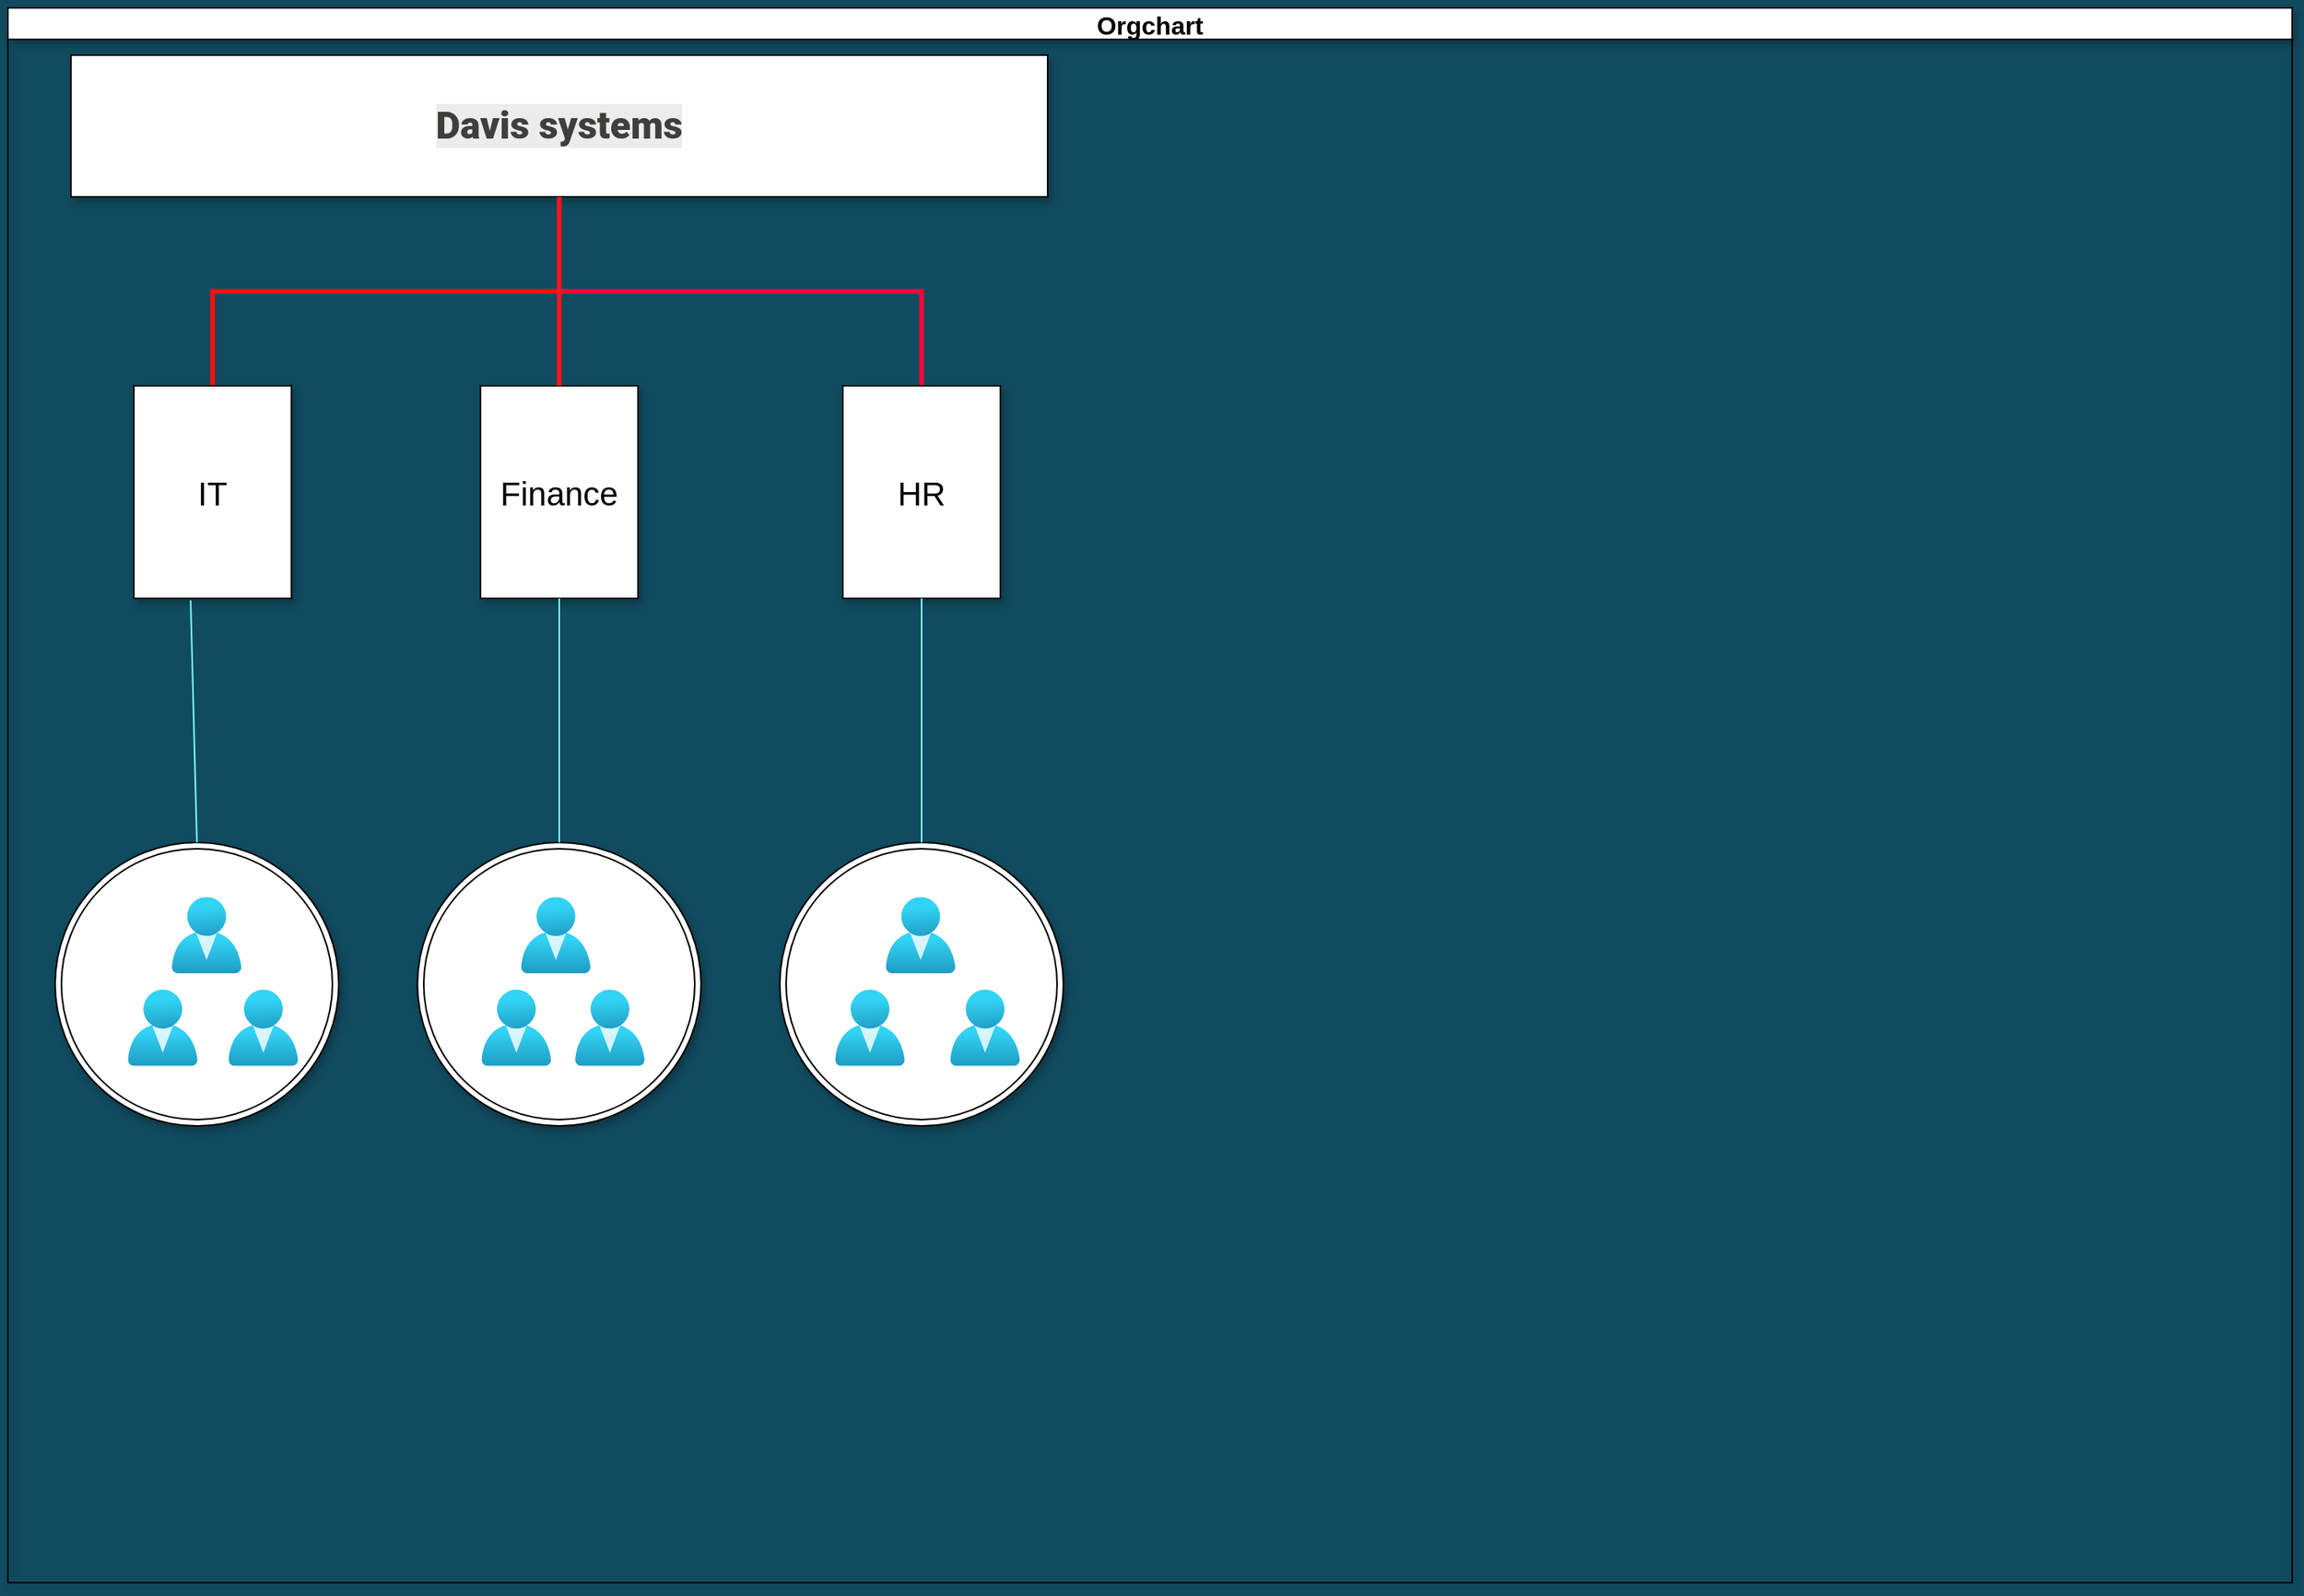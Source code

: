 <mxfile version="20.2.2" type="github">
  <diagram id="Ht1M8jgEwFfnCIfOTk4-" name="Page-1">
    <mxGraphModel dx="3192" dy="1535" grid="1" gridSize="10" guides="1" tooltips="1" connect="1" arrows="1" fold="1" page="1" pageScale="1" pageWidth="827" pageHeight="1169" background="#114B5F" math="0" shadow="0">
      <root>
        <mxCell id="0" />
        <mxCell id="1" parent="0" />
        <mxCell id="lsA1_hPVy3MdG8bXp4tH-7" value="Orgchart" style="swimlane;startSize=20;horizontal=1;containerType=tree;newEdgeStyle={&quot;edgeStyle&quot;:&quot;elbowEdgeStyle&quot;,&quot;startArrow&quot;:&quot;none&quot;,&quot;endArrow&quot;:&quot;none&quot;};shadow=1;sketch=0;fontSize=16;" parent="1" vertex="1">
          <mxGeometry x="-590" y="160" width="1450" height="1000" as="geometry" />
        </mxCell>
        <mxCell id="lsA1_hPVy3MdG8bXp4tH-8" value="" style="edgeStyle=elbowEdgeStyle;elbow=vertical;startArrow=none;endArrow=none;rounded=0;strokeColor=#FF0F0F;strokeWidth=3;" parent="lsA1_hPVy3MdG8bXp4tH-7" source="lsA1_hPVy3MdG8bXp4tH-10" target="lsA1_hPVy3MdG8bXp4tH-11" edge="1">
          <mxGeometry relative="1" as="geometry" />
        </mxCell>
        <mxCell id="lsA1_hPVy3MdG8bXp4tH-9" value="" style="edgeStyle=elbowEdgeStyle;elbow=vertical;startArrow=none;endArrow=none;rounded=0;strokeWidth=3;strokeColor=#FF003C;" parent="lsA1_hPVy3MdG8bXp4tH-7" source="lsA1_hPVy3MdG8bXp4tH-10" target="lsA1_hPVy3MdG8bXp4tH-12" edge="1">
          <mxGeometry relative="1" as="geometry" />
        </mxCell>
        <UserObject label="&lt;h1&gt;&lt;span style=&quot;box-sizing: border-box; font-weight: bolder; color: rgb(62, 63, 58); font-family: Roboto, -apple-system, &amp;quot;system-ui&amp;quot;, &amp;quot;Segoe UI&amp;quot;, Roboto, &amp;quot;Helvetica Neue&amp;quot;, Arial, sans-serif, &amp;quot;Apple Color Emoji&amp;quot;, &amp;quot;Segoe UI Emoji&amp;quot;, &amp;quot;Segoe UI Symbol&amp;quot;; background-color: rgba(0, 0, 0, 0.075);&quot;&gt;&lt;font style=&quot;font-size: 24px;&quot;&gt;Davis systems&lt;/font&gt;&lt;/span&gt;&lt;/h1&gt;" treeRoot="1" id="lsA1_hPVy3MdG8bXp4tH-10">
          <mxCell style="whiteSpace=wrap;html=1;align=center;treeFolding=1;treeMoving=1;newEdgeStyle={&quot;edgeStyle&quot;:&quot;elbowEdgeStyle&quot;,&quot;startArrow&quot;:&quot;none&quot;,&quot;endArrow&quot;:&quot;none&quot;};shadow=1;sketch=0;" parent="lsA1_hPVy3MdG8bXp4tH-7" vertex="1">
            <mxGeometry x="40" y="30" width="620" height="90" as="geometry" />
          </mxCell>
        </UserObject>
        <mxCell id="lsA1_hPVy3MdG8bXp4tH-11" value="&lt;font style=&quot;font-size: 21px;&quot;&gt;IT&lt;/font&gt;" style="whiteSpace=wrap;html=1;align=center;verticalAlign=middle;treeFolding=1;treeMoving=1;newEdgeStyle={&quot;edgeStyle&quot;:&quot;elbowEdgeStyle&quot;,&quot;startArrow&quot;:&quot;none&quot;,&quot;endArrow&quot;:&quot;none&quot;};shadow=1;sketch=0;" parent="lsA1_hPVy3MdG8bXp4tH-7" vertex="1">
          <mxGeometry x="80" y="240" width="100" height="135" as="geometry" />
        </mxCell>
        <mxCell id="lsA1_hPVy3MdG8bXp4tH-12" value="&lt;font style=&quot;font-size: 21px;&quot;&gt;HR&lt;/font&gt;" style="whiteSpace=wrap;html=1;align=center;verticalAlign=middle;treeFolding=1;treeMoving=1;newEdgeStyle={&quot;edgeStyle&quot;:&quot;elbowEdgeStyle&quot;,&quot;startArrow&quot;:&quot;none&quot;,&quot;endArrow&quot;:&quot;none&quot;};shadow=1;sketch=0;" parent="lsA1_hPVy3MdG8bXp4tH-7" vertex="1">
          <mxGeometry x="530" y="240" width="100" height="135" as="geometry" />
        </mxCell>
        <mxCell id="lsA1_hPVy3MdG8bXp4tH-13" value="&lt;font style=&quot;font-size: 21px;&quot;&gt;Finance&lt;/font&gt;" style="whiteSpace=wrap;html=1;align=center;verticalAlign=middle;treeFolding=1;treeMoving=1;newEdgeStyle={&quot;edgeStyle&quot;:&quot;elbowEdgeStyle&quot;,&quot;startArrow&quot;:&quot;none&quot;,&quot;endArrow&quot;:&quot;none&quot;};shadow=1;sketch=0;" parent="lsA1_hPVy3MdG8bXp4tH-7" vertex="1">
          <mxGeometry x="300" y="240" width="100" height="135" as="geometry" />
        </mxCell>
        <mxCell id="lsA1_hPVy3MdG8bXp4tH-14" value="" style="edgeStyle=elbowEdgeStyle;elbow=vertical;startArrow=none;endArrow=none;rounded=0;strokeColor=#FF141C;strokeWidth=3;" parent="lsA1_hPVy3MdG8bXp4tH-7" source="lsA1_hPVy3MdG8bXp4tH-10" target="lsA1_hPVy3MdG8bXp4tH-13" edge="1">
          <mxGeometry relative="1" as="geometry">
            <mxPoint x="290.0" y="130" as="sourcePoint" />
            <mxPoint x="130.0" y="155" as="targetPoint" />
          </mxGeometry>
        </mxCell>
        <mxCell id="tiNcRC6KbzaWaGkmOmNG-9" value="" style="group" vertex="1" connectable="0" parent="lsA1_hPVy3MdG8bXp4tH-7">
          <mxGeometry x="30" y="530" width="250" height="180" as="geometry" />
        </mxCell>
        <mxCell id="tiNcRC6KbzaWaGkmOmNG-2" value="" style="ellipse;shape=doubleEllipse;whiteSpace=wrap;html=1;aspect=fixed;shadow=1;sketch=0;fontSize=21;fontColor=#E6FFCC;" vertex="1" parent="tiNcRC6KbzaWaGkmOmNG-9">
          <mxGeometry width="180" height="180" as="geometry" />
        </mxCell>
        <mxCell id="lsA1_hPVy3MdG8bXp4tH-24" value="" style="group" parent="tiNcRC6KbzaWaGkmOmNG-9" vertex="1" connectable="0">
          <mxGeometry x="46.154" y="34.615" width="157.692" height="107.308" as="geometry" />
        </mxCell>
        <mxCell id="lsA1_hPVy3MdG8bXp4tH-15" value="" style="aspect=fixed;html=1;points=[];align=center;image;fontSize=12;image=img/lib/azure2/identity/Users.svg;" parent="lsA1_hPVy3MdG8bXp4tH-24" vertex="1">
          <mxGeometry y="58.846" width="44.308" height="48.462" as="geometry" />
        </mxCell>
        <mxCell id="lsA1_hPVy3MdG8bXp4tH-16" value="" style="aspect=fixed;html=1;points=[];align=center;image;fontSize=12;image=img/lib/azure2/identity/Users.svg;" parent="lsA1_hPVy3MdG8bXp4tH-24" vertex="1">
          <mxGeometry x="27.848" width="44.308" height="48.462" as="geometry" />
        </mxCell>
        <mxCell id="lsA1_hPVy3MdG8bXp4tH-17" value="" style="aspect=fixed;html=1;points=[];align=center;image;fontSize=12;image=img/lib/azure2/identity/Users.svg;" parent="tiNcRC6KbzaWaGkmOmNG-9" vertex="1">
          <mxGeometry x="109.998" y="93.462" width="44.308" height="48.462" as="geometry" />
        </mxCell>
        <mxCell id="tiNcRC6KbzaWaGkmOmNG-16" value="" style="group" vertex="1" connectable="0" parent="lsA1_hPVy3MdG8bXp4tH-7">
          <mxGeometry x="260" y="530" width="220" height="180" as="geometry" />
        </mxCell>
        <mxCell id="tiNcRC6KbzaWaGkmOmNG-17" value="" style="ellipse;shape=doubleEllipse;whiteSpace=wrap;html=1;aspect=fixed;shadow=1;sketch=0;fontSize=21;fontColor=#E6FFCC;" vertex="1" parent="tiNcRC6KbzaWaGkmOmNG-16">
          <mxGeometry width="180" height="180" as="geometry" />
        </mxCell>
        <mxCell id="tiNcRC6KbzaWaGkmOmNG-18" value="" style="group" vertex="1" connectable="0" parent="tiNcRC6KbzaWaGkmOmNG-16">
          <mxGeometry x="40.615" y="34.615" width="138.769" height="107.308" as="geometry" />
        </mxCell>
        <mxCell id="tiNcRC6KbzaWaGkmOmNG-19" value="" style="aspect=fixed;html=1;points=[];align=center;image;fontSize=12;image=img/lib/azure2/identity/Users.svg;" vertex="1" parent="tiNcRC6KbzaWaGkmOmNG-18">
          <mxGeometry y="58.846" width="44.308" height="48.462" as="geometry" />
        </mxCell>
        <mxCell id="tiNcRC6KbzaWaGkmOmNG-20" value="" style="aspect=fixed;html=1;points=[];align=center;image;fontSize=12;image=img/lib/azure2/identity/Users.svg;" vertex="1" parent="tiNcRC6KbzaWaGkmOmNG-18">
          <mxGeometry x="25.081" width="44.308" height="48.462" as="geometry" />
        </mxCell>
        <mxCell id="tiNcRC6KbzaWaGkmOmNG-21" value="" style="aspect=fixed;html=1;points=[];align=center;image;fontSize=12;image=img/lib/azure2/identity/Users.svg;" vertex="1" parent="tiNcRC6KbzaWaGkmOmNG-16">
          <mxGeometry x="100.001" y="93.462" width="44.308" height="48.462" as="geometry" />
        </mxCell>
        <mxCell id="tiNcRC6KbzaWaGkmOmNG-10" value="" style="group" vertex="1" connectable="0" parent="lsA1_hPVy3MdG8bXp4tH-7">
          <mxGeometry x="490" y="530" width="190" height="180" as="geometry" />
        </mxCell>
        <mxCell id="tiNcRC6KbzaWaGkmOmNG-11" value="" style="ellipse;shape=doubleEllipse;whiteSpace=wrap;html=1;aspect=fixed;shadow=1;sketch=0;fontSize=21;fontColor=#E6FFCC;" vertex="1" parent="tiNcRC6KbzaWaGkmOmNG-10">
          <mxGeometry width="180" height="180" as="geometry" />
        </mxCell>
        <mxCell id="tiNcRC6KbzaWaGkmOmNG-12" value="" style="group" vertex="1" connectable="0" parent="tiNcRC6KbzaWaGkmOmNG-10">
          <mxGeometry x="35.077" y="34.615" width="119.846" height="107.308" as="geometry" />
        </mxCell>
        <mxCell id="tiNcRC6KbzaWaGkmOmNG-13" value="" style="aspect=fixed;html=1;points=[];align=center;image;fontSize=12;image=img/lib/azure2/identity/Users.svg;" vertex="1" parent="tiNcRC6KbzaWaGkmOmNG-12">
          <mxGeometry y="58.846" width="44.308" height="48.462" as="geometry" />
        </mxCell>
        <mxCell id="tiNcRC6KbzaWaGkmOmNG-14" value="" style="aspect=fixed;html=1;points=[];align=center;image;fontSize=12;image=img/lib/azure2/identity/Users.svg;" vertex="1" parent="tiNcRC6KbzaWaGkmOmNG-12">
          <mxGeometry x="32.154" width="44.308" height="48.462" as="geometry" />
        </mxCell>
        <mxCell id="tiNcRC6KbzaWaGkmOmNG-15" value="" style="aspect=fixed;html=1;points=[];align=center;image;fontSize=12;image=img/lib/azure2/identity/Users.svg;" vertex="1" parent="tiNcRC6KbzaWaGkmOmNG-12">
          <mxGeometry x="73.077" y="58.846" width="44.308" height="48.462" as="geometry" />
        </mxCell>
        <mxCell id="tiNcRC6KbzaWaGkmOmNG-33" value="" style="endArrow=none;html=1;rounded=0;fontSize=21;fontColor=#E6FFCC;strokeColor=#7AFFED;exitX=0.36;exitY=1.009;exitDx=0;exitDy=0;exitPerimeter=0;entryX=0.5;entryY=0;entryDx=0;entryDy=0;" edge="1" parent="lsA1_hPVy3MdG8bXp4tH-7" source="lsA1_hPVy3MdG8bXp4tH-11" target="tiNcRC6KbzaWaGkmOmNG-2">
          <mxGeometry width="50" height="50" relative="1" as="geometry">
            <mxPoint x="760" y="435" as="sourcePoint" />
            <mxPoint x="810" y="385" as="targetPoint" />
          </mxGeometry>
        </mxCell>
        <mxCell id="tiNcRC6KbzaWaGkmOmNG-34" value="" style="endArrow=none;html=1;rounded=0;fontSize=21;fontColor=#E6FFCC;strokeColor=#7AFFED;exitX=0.5;exitY=1;exitDx=0;exitDy=0;entryX=0.5;entryY=0;entryDx=0;entryDy=0;" edge="1" parent="lsA1_hPVy3MdG8bXp4tH-7" source="lsA1_hPVy3MdG8bXp4tH-13" target="tiNcRC6KbzaWaGkmOmNG-17">
          <mxGeometry width="50" height="50" relative="1" as="geometry">
            <mxPoint x="760" y="435" as="sourcePoint" />
            <mxPoint x="810" y="385" as="targetPoint" />
          </mxGeometry>
        </mxCell>
        <mxCell id="tiNcRC6KbzaWaGkmOmNG-35" value="" style="endArrow=none;html=1;rounded=0;fontSize=21;fontColor=#E6FFCC;strokeColor=#7AFFED;exitX=0.5;exitY=1;exitDx=0;exitDy=0;entryX=0.5;entryY=0;entryDx=0;entryDy=0;" edge="1" parent="lsA1_hPVy3MdG8bXp4tH-7" source="lsA1_hPVy3MdG8bXp4tH-12" target="tiNcRC6KbzaWaGkmOmNG-11">
          <mxGeometry width="50" height="50" relative="1" as="geometry">
            <mxPoint x="760" y="435" as="sourcePoint" />
            <mxPoint x="810" y="385" as="targetPoint" />
          </mxGeometry>
        </mxCell>
      </root>
    </mxGraphModel>
  </diagram>
</mxfile>
